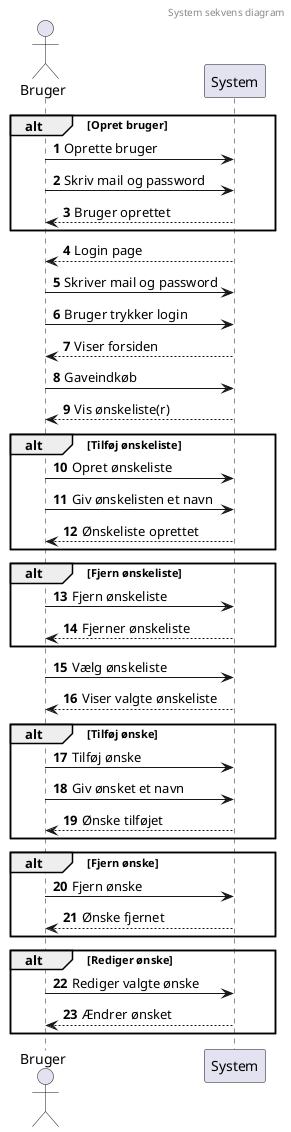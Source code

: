 @startuml
'https://plantuml.com/sequence-diagram

autonumber

header System sekvens diagram
actor Bruger

alt Opret bruger
    Bruger -> System: Oprette bruger
    Bruger -> System: Skriv mail og password
    Bruger <-- System: Bruger oprettet
    end

Bruger <-- System: Login page
Bruger -> System: Skriver mail og password
Bruger -> System: Bruger trykker login
Bruger <-- System: Viser forsiden

Bruger -> System: Gaveindkøb
Bruger <-- System: Vis ønskeliste(r)


alt Tilføj ønskeliste
    Bruger -> System: Opret ønskeliste
    Bruger -> System: Giv ønskelisten et navn
    Bruger <-- System: Ønskeliste oprettet
    end

alt Fjern ønskeliste
    Bruger -> System: Fjern ønskeliste
    Bruger <-- System: Fjerner ønskeliste
    end



Bruger -> System: Vælg ønskeliste
Bruger <-- System: Viser valgte ønskeliste




alt Tilføj ønske
        Bruger -> System: Tilføj ønske
            Bruger -> System: Giv ønsket et navn
        Bruger <-- System: Ønske tilføjet
        end


alt Fjern ønske
    Bruger -> System: Fjern ønske
    Bruger <-- System: Ønske fjernet
    end

alt Rediger ønske
    Bruger -> System: Rediger valgte ønske
    Bruger <-- System: Ændrer ønsket
end



@enduml